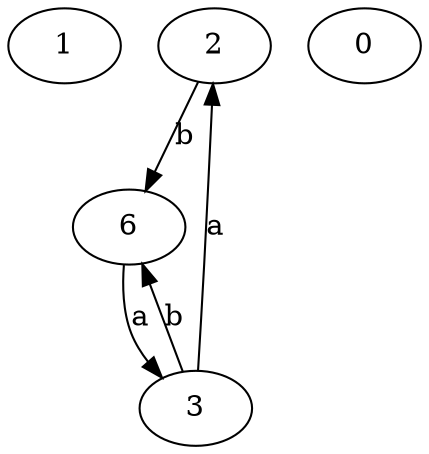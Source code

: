 strict digraph  {
1;
2;
3;
0;
6;
2 -> 6  [label=b];
3 -> 2  [label=a];
3 -> 6  [label=b];
6 -> 3  [label=a];
}
